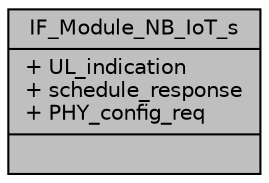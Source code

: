 digraph "IF_Module_NB_IoT_s"
{
 // LATEX_PDF_SIZE
  edge [fontname="Helvetica",fontsize="10",labelfontname="Helvetica",labelfontsize="10"];
  node [fontname="Helvetica",fontsize="10",shape=record];
  Node1 [label="{IF_Module_NB_IoT_s\n|+ UL_indication\l+ schedule_response\l+ PHY_config_req\l|}",height=0.2,width=0.4,color="black", fillcolor="grey75", style="filled", fontcolor="black",tooltip=" "];
}
